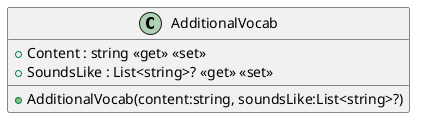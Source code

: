 @startuml
class AdditionalVocab {
    + Content : string <<get>> <<set>>
    + SoundsLike : List<string>? <<get>> <<set>>
    + AdditionalVocab(content:string, soundsLike:List<string>?)
}
@enduml
